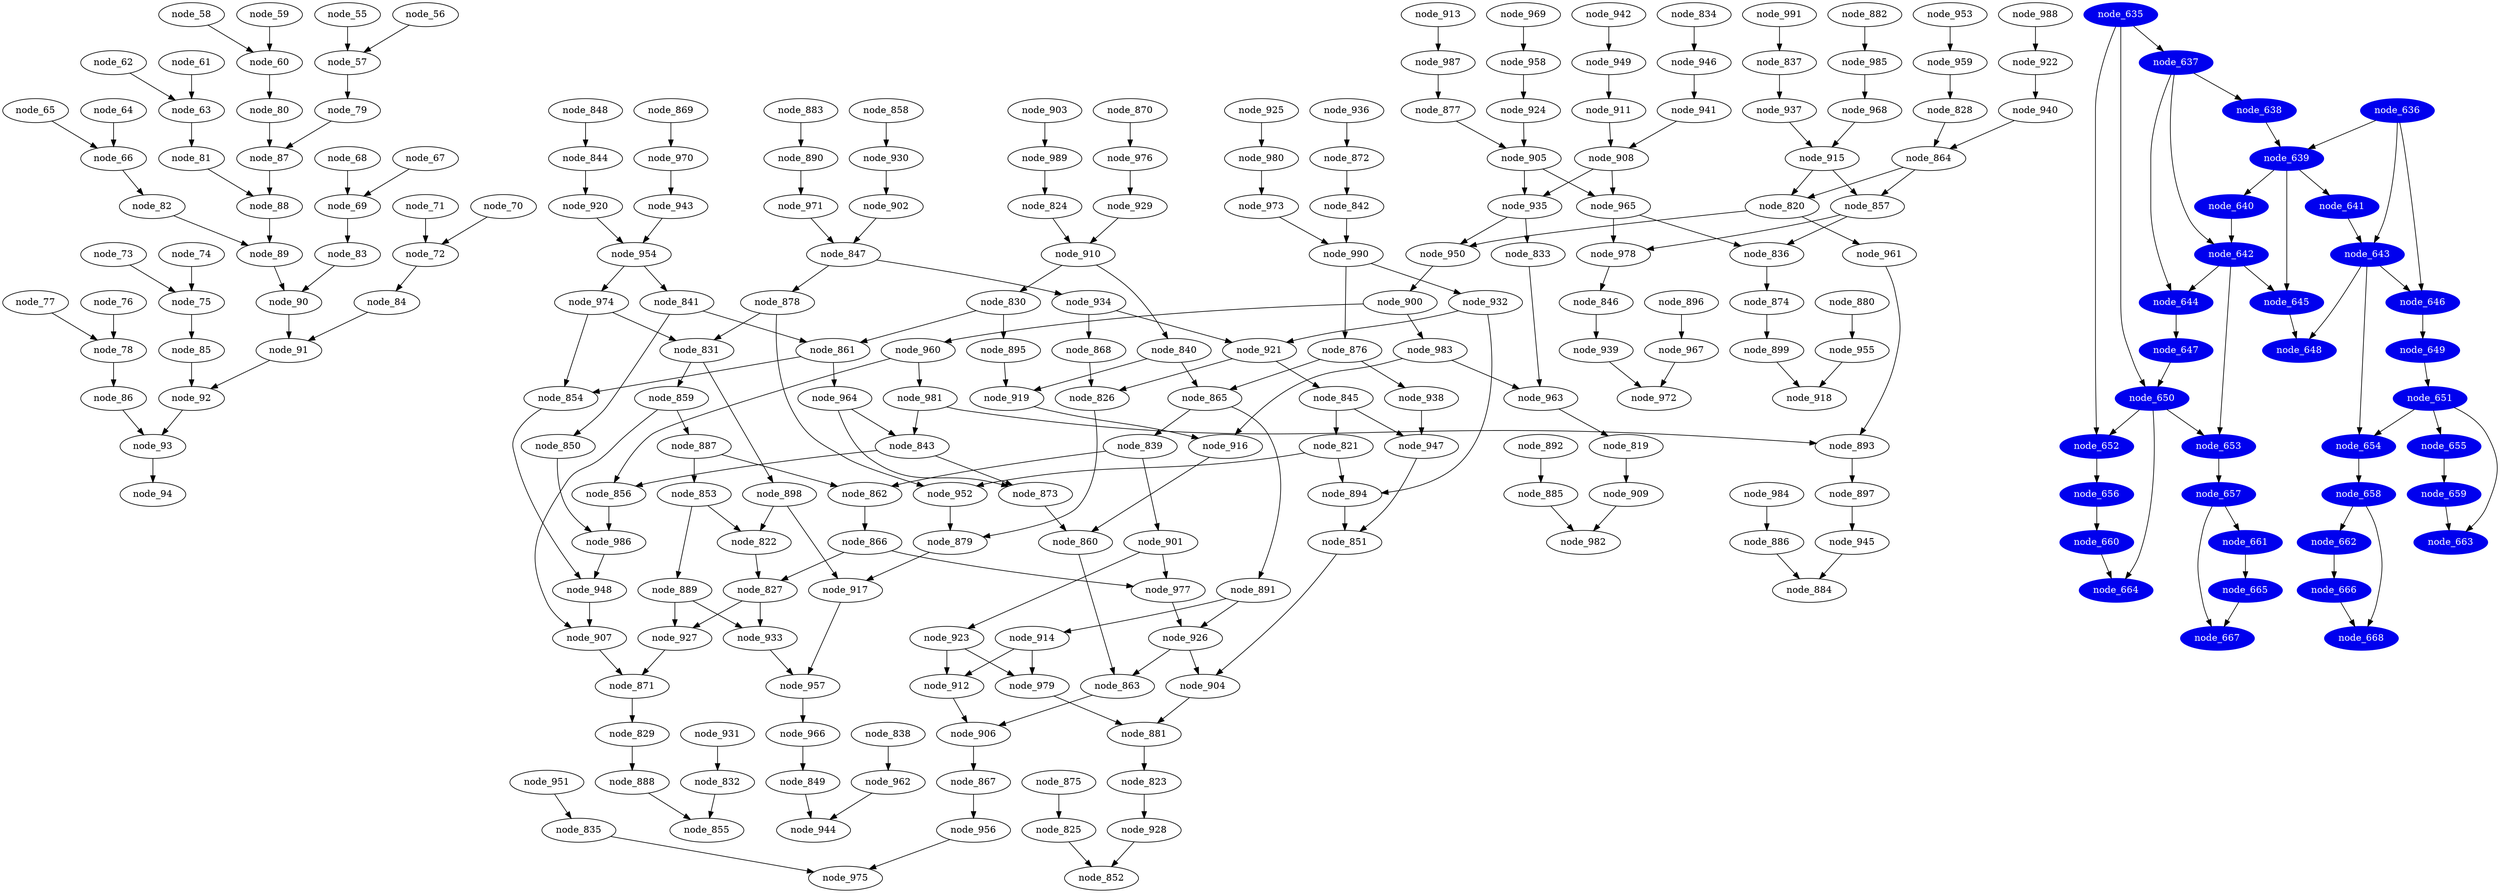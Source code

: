 digraph fir2_jpeg_fdct_islow_ewf_{
	graph [name=fir2];
	node_55 -> node_57;
	node_56 -> node_57;
	node_57 -> node_79;
	node_58 -> node_60;
	node_59 -> node_60;
	node_60 -> node_80;
	node_61 -> node_63;
	node_62 -> node_63;
	node_63 -> node_81;
	node_64 -> node_66;
	node_65 -> node_66;
	node_66 -> node_82;
	node_67 -> node_69;
	node_68 -> node_69;
	node_69 -> node_83;
	node_70 -> node_72;
	node_71 -> node_72;
	node_72 -> node_84;
	node_73 -> node_75;
	node_74 -> node_75;
	node_75 -> node_85;
	node_76 -> node_78;
	node_77 -> node_78;
	node_78 -> node_86;
	node_79 -> node_87;
	node_80 -> node_87;
	node_81 -> node_88;
	node_82 -> node_89;
	node_83 -> node_90;
	node_84 -> node_91;
	node_85 -> node_92;
	node_86 -> node_93;
	node_87 -> node_88;
	node_88 -> node_89;
	node_89 -> node_90;
	node_90 -> node_91;
	node_91 -> node_92;
	node_92 -> node_93;
	node_93 -> node_94;

	graph [name=jpeg_fdct_islow];
	node_819 -> node_909;
	node_820 -> node_950;
	node_820 -> node_961;
	node_821 -> node_894;
	node_821 -> node_952;
	node_822 -> node_827;
	node_823 -> node_928;
	node_824 -> node_910;
	node_825 -> node_852;
	node_826 -> node_879;
	node_827 -> node_927;
	node_827 -> node_933;
	node_828 -> node_864;
	node_829 -> node_888;
	node_830 -> node_861;
	node_830 -> node_895;
	node_831 -> node_859;
	node_831 -> node_898;
	node_832 -> node_855;
	node_833 -> node_963;
	node_834 -> node_946;
	node_835 -> node_975;
	node_836 -> node_874;
	node_837 -> node_937;
	node_838 -> node_962;
	node_839 -> node_862;
	node_839 -> node_901;
	node_840 -> node_865;
	node_840 -> node_919;
	node_841 -> node_850;
	node_841 -> node_861;
	node_842 -> node_990;
	node_843 -> node_856;
	node_843 -> node_873;
	node_844 -> node_920;
	node_845 -> node_821;
	node_845 -> node_947;
	node_846 -> node_939;
	node_847 -> node_878;
	node_847 -> node_934;
	node_848 -> node_844;
	node_849 -> node_944;
	node_850 -> node_986;
	node_851 -> node_904;
	node_853 -> node_822;
	node_853 -> node_889;
	node_854 -> node_948;
	node_856 -> node_986;
	node_857 -> node_836;
	node_857 -> node_978;
	node_858 -> node_930;
	node_859 -> node_887;
	node_859 -> node_907;
	node_860 -> node_863;
	node_861 -> node_854;
	node_861 -> node_964;
	node_862 -> node_866;
	node_863 -> node_906;
	node_864 -> node_820;
	node_864 -> node_857;
	node_865 -> node_839;
	node_865 -> node_891;
	node_866 -> node_827;
	node_866 -> node_977;
	node_867 -> node_956;
	node_868 -> node_826;
	node_869 -> node_970;
	node_870 -> node_976;
	node_871 -> node_829;
	node_872 -> node_842;
	node_873 -> node_860;
	node_874 -> node_899;
	node_875 -> node_825;
	node_876 -> node_865;
	node_876 -> node_938;
	node_877 -> node_905;
	node_878 -> node_831;
	node_878 -> node_952;
	node_879 -> node_917;
	node_880 -> node_955;
	node_881 -> node_823;
	node_882 -> node_985;
	node_883 -> node_890;
	node_885 -> node_982;
	node_886 -> node_884;
	node_887 -> node_853;
	node_887 -> node_862;
	node_888 -> node_855;
	node_889 -> node_927;
	node_889 -> node_933;
	node_890 -> node_971;
	node_891 -> node_914;
	node_891 -> node_926;
	node_892 -> node_885;
	node_893 -> node_897;
	node_894 -> node_851;
	node_895 -> node_919;
	node_896 -> node_967;
	node_897 -> node_945;
	node_898 -> node_822;
	node_898 -> node_917;
	node_899 -> node_918;
	node_900 -> node_960;
	node_900 -> node_983;
	node_901 -> node_923;
	node_901 -> node_977;
	node_902 -> node_847;
	node_903 -> node_989;
	node_904 -> node_881;
	node_905 -> node_935;
	node_905 -> node_965;
	node_906 -> node_867;
	node_907 -> node_871;
	node_908 -> node_935;
	node_908 -> node_965;
	node_909 -> node_982;
	node_910 -> node_830;
	node_910 -> node_840;
	node_911 -> node_908;
	node_912 -> node_906;
	node_913 -> node_987;
	node_914 -> node_912;
	node_914 -> node_979;
	node_915 -> node_820;
	node_915 -> node_857;
	node_916 -> node_860;
	node_917 -> node_957;
	node_919 -> node_916;
	node_920 -> node_954;
	node_921 -> node_826;
	node_921 -> node_845;
	node_922 -> node_940;
	node_923 -> node_912;
	node_923 -> node_979;
	node_924 -> node_905;
	node_925 -> node_980;
	node_926 -> node_863;
	node_926 -> node_904;
	node_927 -> node_871;
	node_928 -> node_852;
	node_929 -> node_910;
	node_930 -> node_902;
	node_931 -> node_832;
	node_932 -> node_894;
	node_932 -> node_921;
	node_933 -> node_957;
	node_934 -> node_868;
	node_934 -> node_921;
	node_935 -> node_833;
	node_935 -> node_950;
	node_936 -> node_872;
	node_937 -> node_915;
	node_938 -> node_947;
	node_939 -> node_972;
	node_940 -> node_864;
	node_941 -> node_908;
	node_942 -> node_949;
	node_943 -> node_954;
	node_945 -> node_884;
	node_946 -> node_941;
	node_947 -> node_851;
	node_948 -> node_907;
	node_949 -> node_911;
	node_950 -> node_900;
	node_951 -> node_835;
	node_952 -> node_879;
	node_953 -> node_959;
	node_954 -> node_841;
	node_954 -> node_974;
	node_955 -> node_918;
	node_956 -> node_975;
	node_957 -> node_966;
	node_958 -> node_924;
	node_959 -> node_828;
	node_960 -> node_856;
	node_960 -> node_981;
	node_961 -> node_893;
	node_962 -> node_944;
	node_963 -> node_819;
	node_964 -> node_843;
	node_964 -> node_873;
	node_965 -> node_836;
	node_965 -> node_978;
	node_966 -> node_849;
	node_967 -> node_972;
	node_968 -> node_915;
	node_969 -> node_958;
	node_970 -> node_943;
	node_971 -> node_847;
	node_973 -> node_990;
	node_974 -> node_831;
	node_974 -> node_854;
	node_976 -> node_929;
	node_977 -> node_926;
	node_978 -> node_846;
	node_979 -> node_881;
	node_980 -> node_973;
	node_981 -> node_843;
	node_981 -> node_893;
	node_983 -> node_916;
	node_983 -> node_963;
	node_984 -> node_886;
	node_985 -> node_968;
	node_986 -> node_948;
	node_987 -> node_877;
	node_988 -> node_922;
	node_989 -> node_824;
	node_990 -> node_876;
	node_990 -> node_932;
	node_991 -> node_837;

	graph [name=ewf];
	node [color=blue2,
		fontcolor=white,
		style=filled
	];
	node_635 -> node_637;
	node_635 -> node_650;
	node_635 -> node_652;
	node_636 -> node_639;
	node_636 -> node_643;
	node_636 -> node_646;
	node_637 -> node_638;
	node_637 -> node_642;
	node_637 -> node_644;
	node_638 -> node_639;
	node_639 -> node_640;
	node_639 -> node_641;
	node_639 -> node_645;
	node_640 -> node_642;
	node_641 -> node_643;
	node_642 -> node_644;
	node_642 -> node_645;
	node_642 -> node_653;
	node_643 -> node_646;
	node_643 -> node_648;
	node_643 -> node_654;
	node_644 -> node_647;
	node_645 -> node_648;
	node_646 -> node_649;
	node_647 -> node_650;
	node_649 -> node_651;
	node_650 -> node_652;
	node_650 -> node_653;
	node_650 -> node_664;
	node_651 -> node_654;
	node_651 -> node_655;
	node_651 -> node_663;
	node_652 -> node_656;
	node_653 -> node_657;
	node_654 -> node_658;
	node_655 -> node_659;
	node_656 -> node_660;
	node_657 -> node_661;
	node_657 -> node_667;
	node_658 -> node_662;
	node_658 -> node_668;
	node_659 -> node_663;
	node_660 -> node_664;
	node_661 -> node_665;
	node_662 -> node_666;
	node_665 -> node_667;
	node_666 -> node_668;

}
